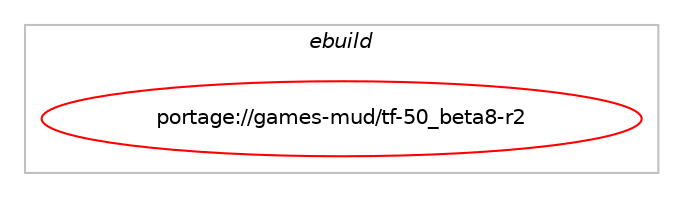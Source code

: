 digraph prolog {

# *************
# Graph options
# *************

newrank=true;
concentrate=true;
compound=true;
graph [rankdir=LR,fontname=Helvetica,fontsize=10,ranksep=1.5];#, ranksep=2.5, nodesep=0.2];
edge  [arrowhead=vee];
node  [fontname=Helvetica,fontsize=10];

# **********
# The ebuild
# **********

subgraph cluster_leftcol {
color=gray;
rank=same;
label=<<i>ebuild</i>>;
id [label="portage://games-mud/tf-50_beta8-r2", color=red, width=4, href="../games-mud/tf-50_beta8-r2.svg"];
}

# ****************
# The dependencies
# ****************

subgraph cluster_midcol {
color=gray;
label=<<i>dependencies</i>>;
subgraph cluster_compile {
fillcolor="#eeeeee";
style=filled;
label=<<i>compile</i>>;
# *** BEGIN UNKNOWN DEPENDENCY TYPE (TODO) ***
# id -> use_conditional_group(positive,ssl,portage://games-mud/tf-50_beta8-r2,[package_dependency(portage://games-mud/tf-50_beta8-r2,install,no,dev-libs,openssl,none,,[slot(0),equal],[])])
# *** END UNKNOWN DEPENDENCY TYPE (TODO) ***

# *** BEGIN UNKNOWN DEPENDENCY TYPE (TODO) ***
# id -> package_dependency(portage://games-mud/tf-50_beta8-r2,install,no,dev-libs,libpcre,none,,[],[])
# *** END UNKNOWN DEPENDENCY TYPE (TODO) ***

}
subgraph cluster_compileandrun {
fillcolor="#eeeeee";
style=filled;
label=<<i>compile and run</i>>;
}
subgraph cluster_run {
fillcolor="#eeeeee";
style=filled;
label=<<i>run</i>>;
# *** BEGIN UNKNOWN DEPENDENCY TYPE (TODO) ***
# id -> use_conditional_group(positive,ssl,portage://games-mud/tf-50_beta8-r2,[package_dependency(portage://games-mud/tf-50_beta8-r2,run,no,dev-libs,openssl,none,,[slot(0),equal],[])])
# *** END UNKNOWN DEPENDENCY TYPE (TODO) ***

# *** BEGIN UNKNOWN DEPENDENCY TYPE (TODO) ***
# id -> package_dependency(portage://games-mud/tf-50_beta8-r2,run,no,dev-libs,libpcre,none,,[],[])
# *** END UNKNOWN DEPENDENCY TYPE (TODO) ***

}
}

# **************
# The candidates
# **************

subgraph cluster_choices {
rank=same;
color=gray;
label=<<i>candidates</i>>;

}

}
